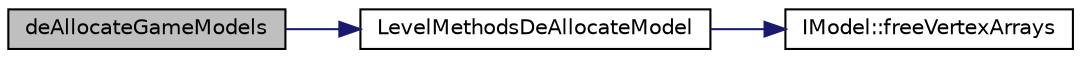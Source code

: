 digraph "deAllocateGameModels"
{
 // LATEX_PDF_SIZE
  edge [fontname="Helvetica",fontsize="10",labelfontname="Helvetica",labelfontsize="10"];
  node [fontname="Helvetica",fontsize="10",shape=record];
  rankdir="LR";
  Node1 [label="deAllocateGameModels",height=0.2,width=0.4,color="black", fillcolor="grey75", style="filled", fontcolor="black",tooltip=" "];
  Node1 -> Node2 [color="midnightblue",fontsize="10",style="solid",fontname="Helvetica"];
  Node2 [label="LevelMethodsDeAllocateModel",height=0.2,width=0.4,color="black", fillcolor="white", style="filled",URL="$_level_methods_8cpp.html#a5a27f4b1ecd2fb58693b787739a45697",tooltip=" "];
  Node2 -> Node3 [color="midnightblue",fontsize="10",style="solid",fontname="Helvetica"];
  Node3 [label="IModel::freeVertexArrays",height=0.2,width=0.4,color="black", fillcolor="white", style="filled",URL="$class_i_model.html#ab269c67ff7d0ceae8c81d8a6fcd55673",tooltip=" "];
}
